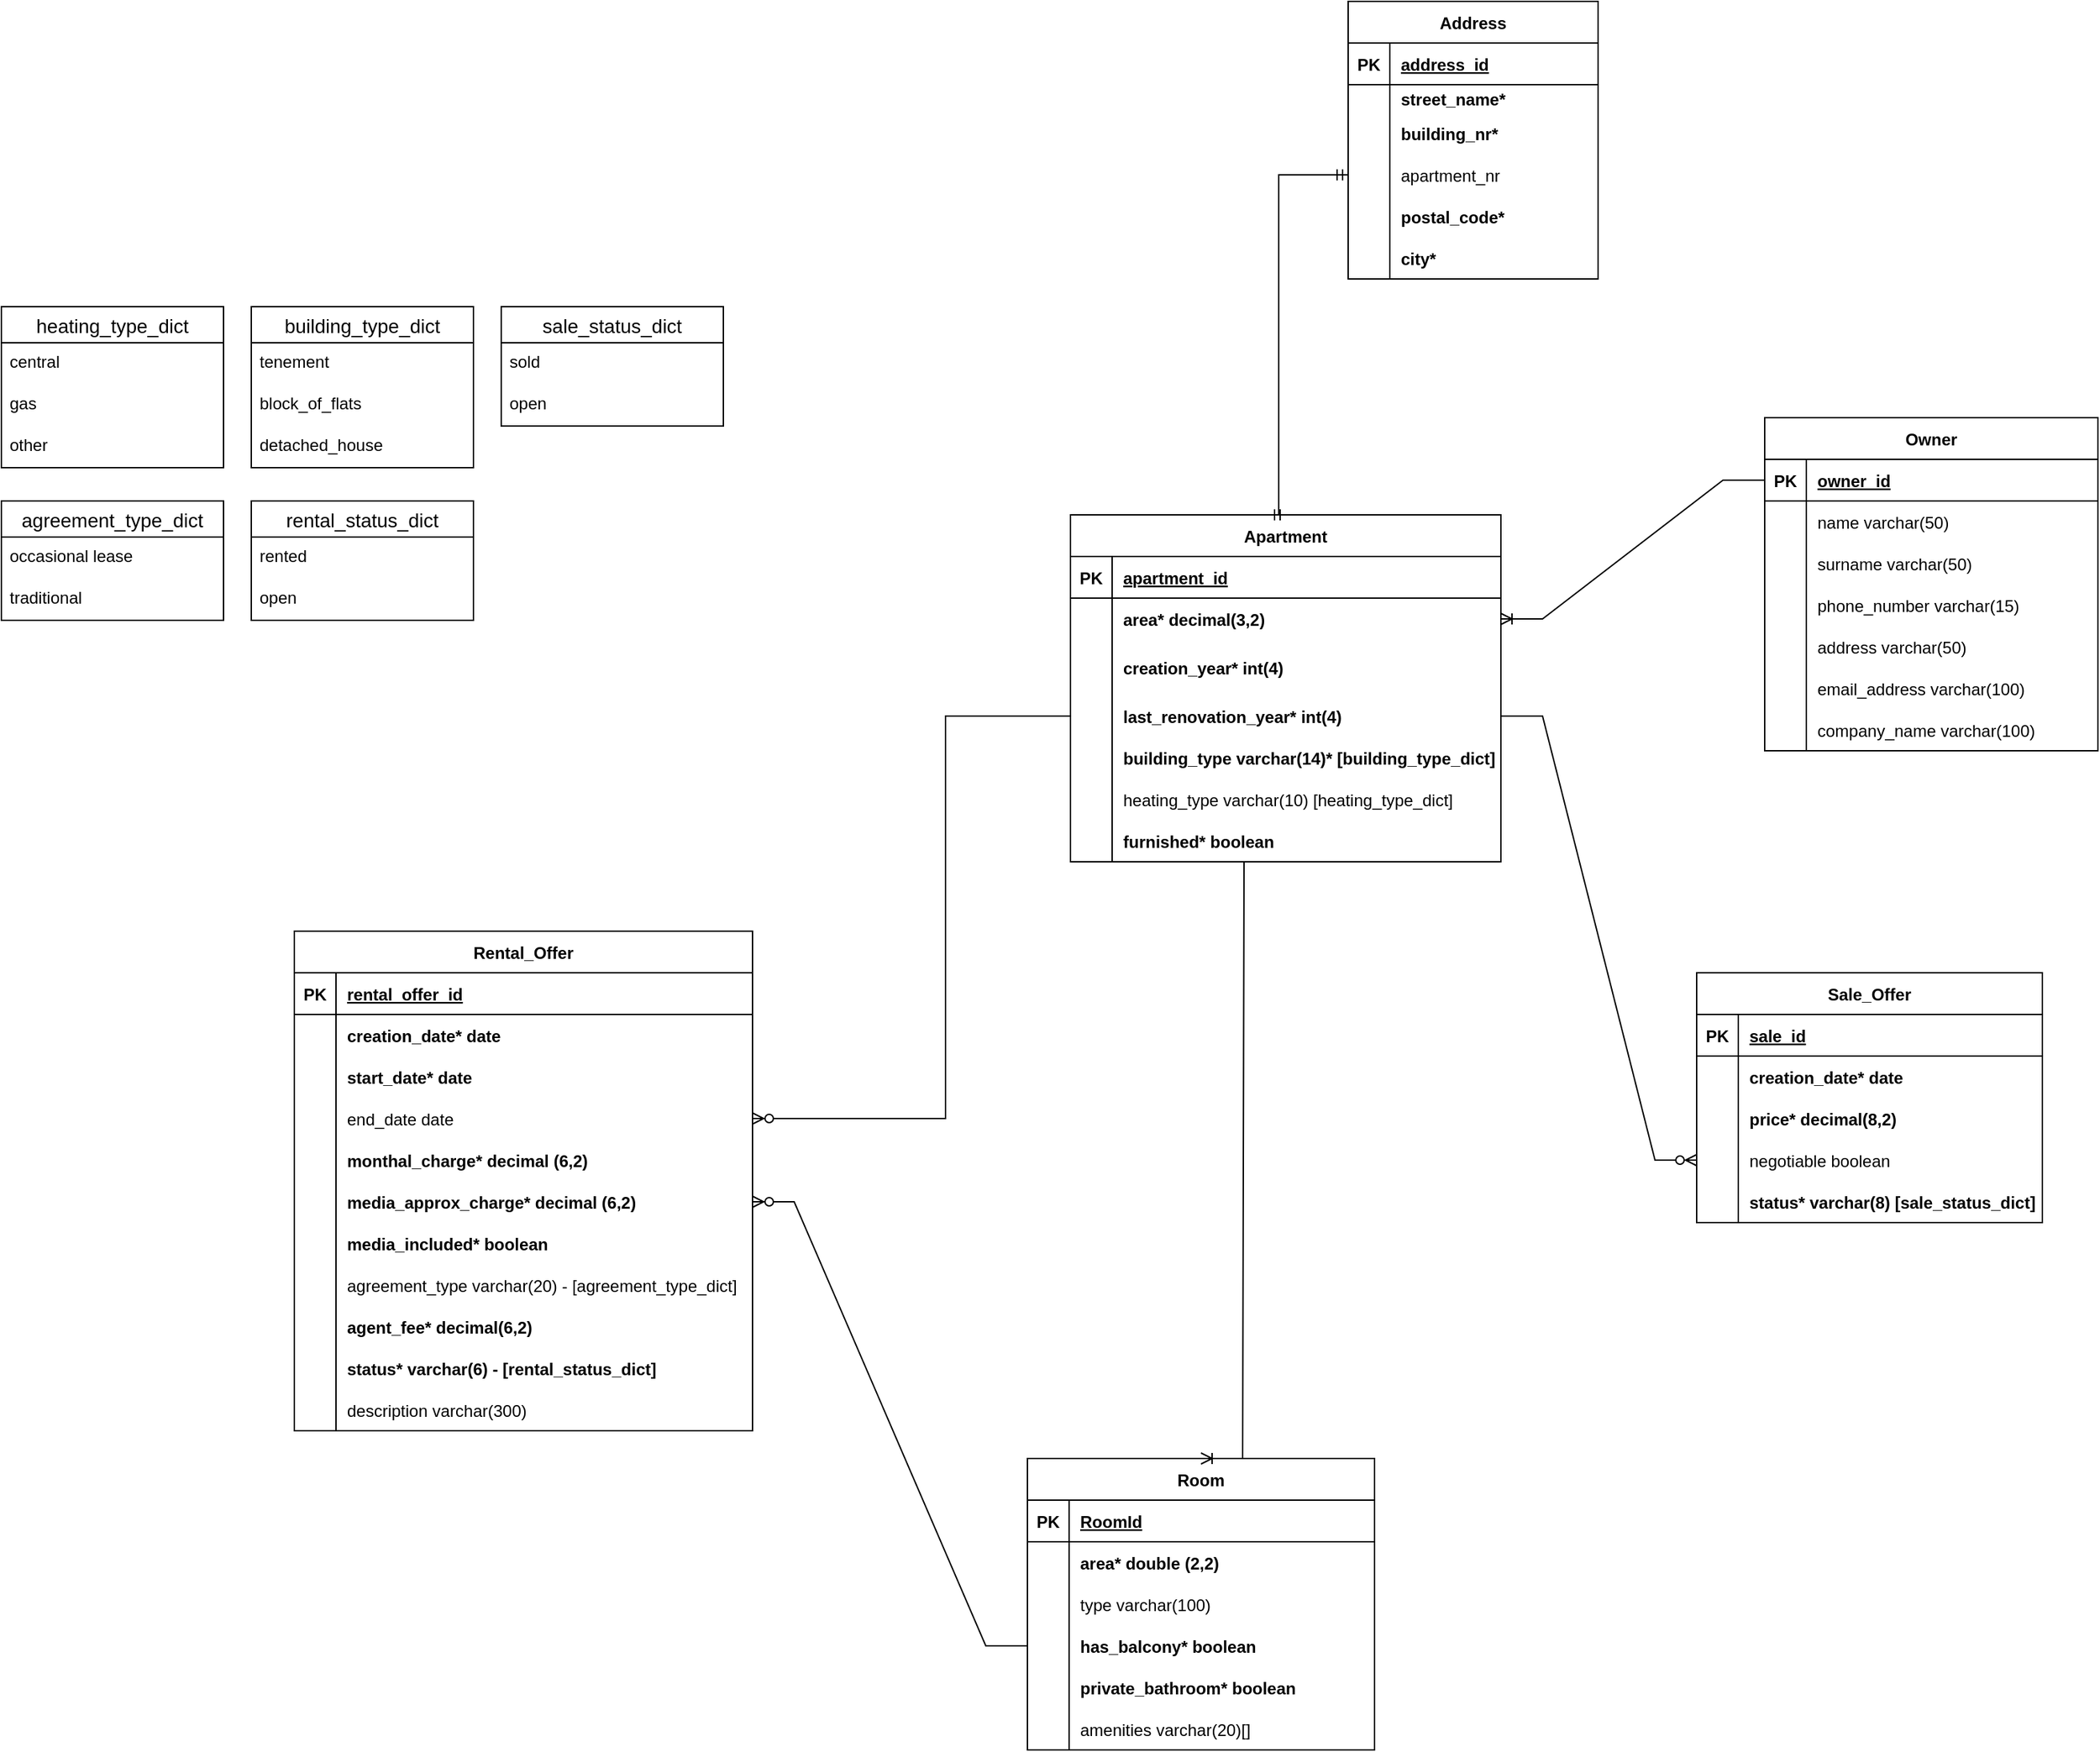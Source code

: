 <mxfile version="20.7.4" type="github">
  <diagram id="4XhJ7_oc-G2gW-B1SwyS" name="Strona-1">
    <mxGraphModel dx="2442" dy="1961" grid="1" gridSize="10" guides="1" tooltips="1" connect="1" arrows="1" fold="1" page="1" pageScale="1" pageWidth="827" pageHeight="1169" math="0" shadow="0">
      <root>
        <mxCell id="0" />
        <mxCell id="1" parent="0" />
        <mxCell id="syOkJ2HVIBVwhHrvZyRW-1" value="Apartment" style="shape=table;startSize=30;container=1;collapsible=1;childLayout=tableLayout;fixedRows=1;rowLines=0;fontStyle=1;align=center;resizeLast=1;" parent="1" vertex="1">
          <mxGeometry x="70" y="160" width="310" height="250" as="geometry" />
        </mxCell>
        <mxCell id="syOkJ2HVIBVwhHrvZyRW-2" value="" style="shape=tableRow;horizontal=0;startSize=0;swimlaneHead=0;swimlaneBody=0;fillColor=none;collapsible=0;dropTarget=0;points=[[0,0.5],[1,0.5]];portConstraint=eastwest;top=0;left=0;right=0;bottom=1;" parent="syOkJ2HVIBVwhHrvZyRW-1" vertex="1">
          <mxGeometry y="30" width="310" height="30" as="geometry" />
        </mxCell>
        <mxCell id="syOkJ2HVIBVwhHrvZyRW-3" value="PK" style="shape=partialRectangle;connectable=0;fillColor=none;top=0;left=0;bottom=0;right=0;fontStyle=1;overflow=hidden;" parent="syOkJ2HVIBVwhHrvZyRW-2" vertex="1">
          <mxGeometry width="30" height="30" as="geometry">
            <mxRectangle width="30" height="30" as="alternateBounds" />
          </mxGeometry>
        </mxCell>
        <mxCell id="syOkJ2HVIBVwhHrvZyRW-4" value="apartment_id" style="shape=partialRectangle;connectable=0;fillColor=none;top=0;left=0;bottom=0;right=0;align=left;spacingLeft=6;fontStyle=5;overflow=hidden;" parent="syOkJ2HVIBVwhHrvZyRW-2" vertex="1">
          <mxGeometry x="30" width="280" height="30" as="geometry">
            <mxRectangle width="280" height="30" as="alternateBounds" />
          </mxGeometry>
        </mxCell>
        <mxCell id="syOkJ2HVIBVwhHrvZyRW-8" value="" style="shape=tableRow;horizontal=0;startSize=0;swimlaneHead=0;swimlaneBody=0;fillColor=none;collapsible=0;dropTarget=0;points=[[0,0.5],[1,0.5]];portConstraint=eastwest;top=0;left=0;right=0;bottom=0;" parent="syOkJ2HVIBVwhHrvZyRW-1" vertex="1">
          <mxGeometry y="60" width="310" height="30" as="geometry" />
        </mxCell>
        <mxCell id="syOkJ2HVIBVwhHrvZyRW-9" value="" style="shape=partialRectangle;connectable=0;fillColor=none;top=0;left=0;bottom=0;right=0;editable=1;overflow=hidden;" parent="syOkJ2HVIBVwhHrvZyRW-8" vertex="1">
          <mxGeometry width="30" height="30" as="geometry">
            <mxRectangle width="30" height="30" as="alternateBounds" />
          </mxGeometry>
        </mxCell>
        <mxCell id="syOkJ2HVIBVwhHrvZyRW-10" value="area* decimal(3,2)" style="shape=partialRectangle;connectable=0;fillColor=none;top=0;left=0;bottom=0;right=0;align=left;spacingLeft=6;overflow=hidden;fontStyle=1" parent="syOkJ2HVIBVwhHrvZyRW-8" vertex="1">
          <mxGeometry x="30" width="280" height="30" as="geometry">
            <mxRectangle width="280" height="30" as="alternateBounds" />
          </mxGeometry>
        </mxCell>
        <mxCell id="syOkJ2HVIBVwhHrvZyRW-30" style="shape=tableRow;horizontal=0;startSize=0;swimlaneHead=0;swimlaneBody=0;fillColor=none;collapsible=0;dropTarget=0;points=[[0,0.5],[1,0.5]];portConstraint=eastwest;top=0;left=0;right=0;bottom=0;" parent="syOkJ2HVIBVwhHrvZyRW-1" vertex="1">
          <mxGeometry y="90" width="310" height="40" as="geometry" />
        </mxCell>
        <mxCell id="syOkJ2HVIBVwhHrvZyRW-31" style="shape=partialRectangle;connectable=0;fillColor=none;top=0;left=0;bottom=0;right=0;editable=1;overflow=hidden;" parent="syOkJ2HVIBVwhHrvZyRW-30" vertex="1">
          <mxGeometry width="30" height="40" as="geometry">
            <mxRectangle width="30" height="40" as="alternateBounds" />
          </mxGeometry>
        </mxCell>
        <mxCell id="syOkJ2HVIBVwhHrvZyRW-32" value="creation_year* int(4)" style="shape=partialRectangle;connectable=0;fillColor=none;top=0;left=0;bottom=0;right=0;align=left;spacingLeft=6;overflow=hidden;fontStyle=1" parent="syOkJ2HVIBVwhHrvZyRW-30" vertex="1">
          <mxGeometry x="30" width="280" height="40" as="geometry">
            <mxRectangle width="280" height="40" as="alternateBounds" />
          </mxGeometry>
        </mxCell>
        <mxCell id="syOkJ2HVIBVwhHrvZyRW-33" style="shape=tableRow;horizontal=0;startSize=0;swimlaneHead=0;swimlaneBody=0;fillColor=none;collapsible=0;dropTarget=0;points=[[0,0.5],[1,0.5]];portConstraint=eastwest;top=0;left=0;right=0;bottom=0;" parent="syOkJ2HVIBVwhHrvZyRW-1" vertex="1">
          <mxGeometry y="130" width="310" height="30" as="geometry" />
        </mxCell>
        <mxCell id="syOkJ2HVIBVwhHrvZyRW-34" style="shape=partialRectangle;connectable=0;fillColor=none;top=0;left=0;bottom=0;right=0;editable=1;overflow=hidden;" parent="syOkJ2HVIBVwhHrvZyRW-33" vertex="1">
          <mxGeometry width="30" height="30" as="geometry">
            <mxRectangle width="30" height="30" as="alternateBounds" />
          </mxGeometry>
        </mxCell>
        <mxCell id="syOkJ2HVIBVwhHrvZyRW-35" value="last_renovation_year* int(4)" style="shape=partialRectangle;connectable=0;fillColor=none;top=0;left=0;bottom=0;right=0;align=left;spacingLeft=6;overflow=hidden;fontStyle=1" parent="syOkJ2HVIBVwhHrvZyRW-33" vertex="1">
          <mxGeometry x="30" width="280" height="30" as="geometry">
            <mxRectangle width="280" height="30" as="alternateBounds" />
          </mxGeometry>
        </mxCell>
        <mxCell id="syOkJ2HVIBVwhHrvZyRW-36" style="shape=tableRow;horizontal=0;startSize=0;swimlaneHead=0;swimlaneBody=0;fillColor=none;collapsible=0;dropTarget=0;points=[[0,0.5],[1,0.5]];portConstraint=eastwest;top=0;left=0;right=0;bottom=0;" parent="syOkJ2HVIBVwhHrvZyRW-1" vertex="1">
          <mxGeometry y="160" width="310" height="30" as="geometry" />
        </mxCell>
        <mxCell id="syOkJ2HVIBVwhHrvZyRW-37" style="shape=partialRectangle;connectable=0;fillColor=none;top=0;left=0;bottom=0;right=0;editable=1;overflow=hidden;" parent="syOkJ2HVIBVwhHrvZyRW-36" vertex="1">
          <mxGeometry width="30" height="30" as="geometry">
            <mxRectangle width="30" height="30" as="alternateBounds" />
          </mxGeometry>
        </mxCell>
        <mxCell id="syOkJ2HVIBVwhHrvZyRW-38" value="building_type varchar(14)* [building_type_dict]" style="shape=partialRectangle;connectable=0;fillColor=none;top=0;left=0;bottom=0;right=0;align=left;spacingLeft=6;overflow=hidden;fontStyle=1" parent="syOkJ2HVIBVwhHrvZyRW-36" vertex="1">
          <mxGeometry x="30" width="280" height="30" as="geometry">
            <mxRectangle width="280" height="30" as="alternateBounds" />
          </mxGeometry>
        </mxCell>
        <mxCell id="syOkJ2HVIBVwhHrvZyRW-39" style="shape=tableRow;horizontal=0;startSize=0;swimlaneHead=0;swimlaneBody=0;fillColor=none;collapsible=0;dropTarget=0;points=[[0,0.5],[1,0.5]];portConstraint=eastwest;top=0;left=0;right=0;bottom=0;" parent="syOkJ2HVIBVwhHrvZyRW-1" vertex="1">
          <mxGeometry y="190" width="310" height="30" as="geometry" />
        </mxCell>
        <mxCell id="syOkJ2HVIBVwhHrvZyRW-40" style="shape=partialRectangle;connectable=0;fillColor=none;top=0;left=0;bottom=0;right=0;editable=1;overflow=hidden;" parent="syOkJ2HVIBVwhHrvZyRW-39" vertex="1">
          <mxGeometry width="30" height="30" as="geometry">
            <mxRectangle width="30" height="30" as="alternateBounds" />
          </mxGeometry>
        </mxCell>
        <mxCell id="syOkJ2HVIBVwhHrvZyRW-41" value="heating_type varchar(10) [heating_type_dict]" style="shape=partialRectangle;connectable=0;fillColor=none;top=0;left=0;bottom=0;right=0;align=left;spacingLeft=6;overflow=hidden;" parent="syOkJ2HVIBVwhHrvZyRW-39" vertex="1">
          <mxGeometry x="30" width="280" height="30" as="geometry">
            <mxRectangle width="280" height="30" as="alternateBounds" />
          </mxGeometry>
        </mxCell>
        <mxCell id="syOkJ2HVIBVwhHrvZyRW-42" style="shape=tableRow;horizontal=0;startSize=0;swimlaneHead=0;swimlaneBody=0;fillColor=none;collapsible=0;dropTarget=0;points=[[0,0.5],[1,0.5]];portConstraint=eastwest;top=0;left=0;right=0;bottom=0;fontStyle=1" parent="syOkJ2HVIBVwhHrvZyRW-1" vertex="1">
          <mxGeometry y="220" width="310" height="30" as="geometry" />
        </mxCell>
        <mxCell id="syOkJ2HVIBVwhHrvZyRW-43" style="shape=partialRectangle;connectable=0;fillColor=none;top=0;left=0;bottom=0;right=0;editable=1;overflow=hidden;" parent="syOkJ2HVIBVwhHrvZyRW-42" vertex="1">
          <mxGeometry width="30" height="30" as="geometry">
            <mxRectangle width="30" height="30" as="alternateBounds" />
          </mxGeometry>
        </mxCell>
        <mxCell id="syOkJ2HVIBVwhHrvZyRW-44" value="furnished* boolean" style="shape=partialRectangle;connectable=0;fillColor=none;top=0;left=0;bottom=0;right=0;align=left;spacingLeft=6;overflow=hidden;fontStyle=1" parent="syOkJ2HVIBVwhHrvZyRW-42" vertex="1">
          <mxGeometry x="30" width="280" height="30" as="geometry">
            <mxRectangle width="280" height="30" as="alternateBounds" />
          </mxGeometry>
        </mxCell>
        <mxCell id="syOkJ2HVIBVwhHrvZyRW-54" value="Owner" style="shape=table;startSize=30;container=1;collapsible=1;childLayout=tableLayout;fixedRows=1;rowLines=0;fontStyle=1;align=center;resizeLast=1;" parent="1" vertex="1">
          <mxGeometry x="570" y="90" width="240" height="240" as="geometry" />
        </mxCell>
        <mxCell id="syOkJ2HVIBVwhHrvZyRW-55" value="" style="shape=tableRow;horizontal=0;startSize=0;swimlaneHead=0;swimlaneBody=0;fillColor=none;collapsible=0;dropTarget=0;points=[[0,0.5],[1,0.5]];portConstraint=eastwest;top=0;left=0;right=0;bottom=1;" parent="syOkJ2HVIBVwhHrvZyRW-54" vertex="1">
          <mxGeometry y="30" width="240" height="30" as="geometry" />
        </mxCell>
        <mxCell id="syOkJ2HVIBVwhHrvZyRW-56" value="PK" style="shape=partialRectangle;connectable=0;fillColor=none;top=0;left=0;bottom=0;right=0;fontStyle=1;overflow=hidden;" parent="syOkJ2HVIBVwhHrvZyRW-55" vertex="1">
          <mxGeometry width="30" height="30" as="geometry">
            <mxRectangle width="30" height="30" as="alternateBounds" />
          </mxGeometry>
        </mxCell>
        <mxCell id="syOkJ2HVIBVwhHrvZyRW-57" value="owner_id" style="shape=partialRectangle;connectable=0;fillColor=none;top=0;left=0;bottom=0;right=0;align=left;spacingLeft=6;fontStyle=5;overflow=hidden;" parent="syOkJ2HVIBVwhHrvZyRW-55" vertex="1">
          <mxGeometry x="30" width="210" height="30" as="geometry">
            <mxRectangle width="210" height="30" as="alternateBounds" />
          </mxGeometry>
        </mxCell>
        <mxCell id="syOkJ2HVIBVwhHrvZyRW-58" value="" style="shape=tableRow;horizontal=0;startSize=0;swimlaneHead=0;swimlaneBody=0;fillColor=none;collapsible=0;dropTarget=0;points=[[0,0.5],[1,0.5]];portConstraint=eastwest;top=0;left=0;right=0;bottom=0;" parent="syOkJ2HVIBVwhHrvZyRW-54" vertex="1">
          <mxGeometry y="60" width="240" height="30" as="geometry" />
        </mxCell>
        <mxCell id="syOkJ2HVIBVwhHrvZyRW-59" value="" style="shape=partialRectangle;connectable=0;fillColor=none;top=0;left=0;bottom=0;right=0;editable=1;overflow=hidden;" parent="syOkJ2HVIBVwhHrvZyRW-58" vertex="1">
          <mxGeometry width="30" height="30" as="geometry">
            <mxRectangle width="30" height="30" as="alternateBounds" />
          </mxGeometry>
        </mxCell>
        <mxCell id="syOkJ2HVIBVwhHrvZyRW-60" value="name varchar(50)" style="shape=partialRectangle;connectable=0;fillColor=none;top=0;left=0;bottom=0;right=0;align=left;spacingLeft=6;overflow=hidden;" parent="syOkJ2HVIBVwhHrvZyRW-58" vertex="1">
          <mxGeometry x="30" width="210" height="30" as="geometry">
            <mxRectangle width="210" height="30" as="alternateBounds" />
          </mxGeometry>
        </mxCell>
        <mxCell id="syOkJ2HVIBVwhHrvZyRW-61" value="" style="shape=tableRow;horizontal=0;startSize=0;swimlaneHead=0;swimlaneBody=0;fillColor=none;collapsible=0;dropTarget=0;points=[[0,0.5],[1,0.5]];portConstraint=eastwest;top=0;left=0;right=0;bottom=0;" parent="syOkJ2HVIBVwhHrvZyRW-54" vertex="1">
          <mxGeometry y="90" width="240" height="30" as="geometry" />
        </mxCell>
        <mxCell id="syOkJ2HVIBVwhHrvZyRW-62" value="" style="shape=partialRectangle;connectable=0;fillColor=none;top=0;left=0;bottom=0;right=0;editable=1;overflow=hidden;" parent="syOkJ2HVIBVwhHrvZyRW-61" vertex="1">
          <mxGeometry width="30" height="30" as="geometry">
            <mxRectangle width="30" height="30" as="alternateBounds" />
          </mxGeometry>
        </mxCell>
        <mxCell id="syOkJ2HVIBVwhHrvZyRW-63" value="surname varchar(50)" style="shape=partialRectangle;connectable=0;fillColor=none;top=0;left=0;bottom=0;right=0;align=left;spacingLeft=6;overflow=hidden;" parent="syOkJ2HVIBVwhHrvZyRW-61" vertex="1">
          <mxGeometry x="30" width="210" height="30" as="geometry">
            <mxRectangle width="210" height="30" as="alternateBounds" />
          </mxGeometry>
        </mxCell>
        <mxCell id="syOkJ2HVIBVwhHrvZyRW-64" value="" style="shape=tableRow;horizontal=0;startSize=0;swimlaneHead=0;swimlaneBody=0;fillColor=none;collapsible=0;dropTarget=0;points=[[0,0.5],[1,0.5]];portConstraint=eastwest;top=0;left=0;right=0;bottom=0;" parent="syOkJ2HVIBVwhHrvZyRW-54" vertex="1">
          <mxGeometry y="120" width="240" height="30" as="geometry" />
        </mxCell>
        <mxCell id="syOkJ2HVIBVwhHrvZyRW-65" value="" style="shape=partialRectangle;connectable=0;fillColor=none;top=0;left=0;bottom=0;right=0;editable=1;overflow=hidden;" parent="syOkJ2HVIBVwhHrvZyRW-64" vertex="1">
          <mxGeometry width="30" height="30" as="geometry">
            <mxRectangle width="30" height="30" as="alternateBounds" />
          </mxGeometry>
        </mxCell>
        <mxCell id="syOkJ2HVIBVwhHrvZyRW-66" value="phone_number varchar(15)" style="shape=partialRectangle;connectable=0;fillColor=none;top=0;left=0;bottom=0;right=0;align=left;spacingLeft=6;overflow=hidden;" parent="syOkJ2HVIBVwhHrvZyRW-64" vertex="1">
          <mxGeometry x="30" width="210" height="30" as="geometry">
            <mxRectangle width="210" height="30" as="alternateBounds" />
          </mxGeometry>
        </mxCell>
        <mxCell id="syOkJ2HVIBVwhHrvZyRW-67" style="shape=tableRow;horizontal=0;startSize=0;swimlaneHead=0;swimlaneBody=0;fillColor=none;collapsible=0;dropTarget=0;points=[[0,0.5],[1,0.5]];portConstraint=eastwest;top=0;left=0;right=0;bottom=0;" parent="syOkJ2HVIBVwhHrvZyRW-54" vertex="1">
          <mxGeometry y="150" width="240" height="30" as="geometry" />
        </mxCell>
        <mxCell id="syOkJ2HVIBVwhHrvZyRW-68" style="shape=partialRectangle;connectable=0;fillColor=none;top=0;left=0;bottom=0;right=0;editable=1;overflow=hidden;" parent="syOkJ2HVIBVwhHrvZyRW-67" vertex="1">
          <mxGeometry width="30" height="30" as="geometry">
            <mxRectangle width="30" height="30" as="alternateBounds" />
          </mxGeometry>
        </mxCell>
        <mxCell id="syOkJ2HVIBVwhHrvZyRW-69" value="address varchar(50)" style="shape=partialRectangle;connectable=0;fillColor=none;top=0;left=0;bottom=0;right=0;align=left;spacingLeft=6;overflow=hidden;" parent="syOkJ2HVIBVwhHrvZyRW-67" vertex="1">
          <mxGeometry x="30" width="210" height="30" as="geometry">
            <mxRectangle width="210" height="30" as="alternateBounds" />
          </mxGeometry>
        </mxCell>
        <mxCell id="syOkJ2HVIBVwhHrvZyRW-70" style="shape=tableRow;horizontal=0;startSize=0;swimlaneHead=0;swimlaneBody=0;fillColor=none;collapsible=0;dropTarget=0;points=[[0,0.5],[1,0.5]];portConstraint=eastwest;top=0;left=0;right=0;bottom=0;" parent="syOkJ2HVIBVwhHrvZyRW-54" vertex="1">
          <mxGeometry y="180" width="240" height="30" as="geometry" />
        </mxCell>
        <mxCell id="syOkJ2HVIBVwhHrvZyRW-71" style="shape=partialRectangle;connectable=0;fillColor=none;top=0;left=0;bottom=0;right=0;editable=1;overflow=hidden;" parent="syOkJ2HVIBVwhHrvZyRW-70" vertex="1">
          <mxGeometry width="30" height="30" as="geometry">
            <mxRectangle width="30" height="30" as="alternateBounds" />
          </mxGeometry>
        </mxCell>
        <mxCell id="syOkJ2HVIBVwhHrvZyRW-72" value="email_address varchar(100)" style="shape=partialRectangle;connectable=0;fillColor=none;top=0;left=0;bottom=0;right=0;align=left;spacingLeft=6;overflow=hidden;" parent="syOkJ2HVIBVwhHrvZyRW-70" vertex="1">
          <mxGeometry x="30" width="210" height="30" as="geometry">
            <mxRectangle width="210" height="30" as="alternateBounds" />
          </mxGeometry>
        </mxCell>
        <mxCell id="syOkJ2HVIBVwhHrvZyRW-76" style="shape=tableRow;horizontal=0;startSize=0;swimlaneHead=0;swimlaneBody=0;fillColor=none;collapsible=0;dropTarget=0;points=[[0,0.5],[1,0.5]];portConstraint=eastwest;top=0;left=0;right=0;bottom=0;" parent="syOkJ2HVIBVwhHrvZyRW-54" vertex="1">
          <mxGeometry y="210" width="240" height="30" as="geometry" />
        </mxCell>
        <mxCell id="syOkJ2HVIBVwhHrvZyRW-77" style="shape=partialRectangle;connectable=0;fillColor=none;top=0;left=0;bottom=0;right=0;editable=1;overflow=hidden;" parent="syOkJ2HVIBVwhHrvZyRW-76" vertex="1">
          <mxGeometry width="30" height="30" as="geometry">
            <mxRectangle width="30" height="30" as="alternateBounds" />
          </mxGeometry>
        </mxCell>
        <mxCell id="syOkJ2HVIBVwhHrvZyRW-78" value="company_name varchar(100)" style="shape=partialRectangle;connectable=0;fillColor=none;top=0;left=0;bottom=0;right=0;align=left;spacingLeft=6;overflow=hidden;" parent="syOkJ2HVIBVwhHrvZyRW-76" vertex="1">
          <mxGeometry x="30" width="210" height="30" as="geometry">
            <mxRectangle width="210" height="30" as="alternateBounds" />
          </mxGeometry>
        </mxCell>
        <mxCell id="syOkJ2HVIBVwhHrvZyRW-79" value="Rental_Offer" style="shape=table;startSize=30;container=1;collapsible=1;childLayout=tableLayout;fixedRows=1;rowLines=0;fontStyle=1;align=center;resizeLast=1;" parent="1" vertex="1">
          <mxGeometry x="-489" y="460" width="330" height="360" as="geometry" />
        </mxCell>
        <mxCell id="syOkJ2HVIBVwhHrvZyRW-80" value="" style="shape=tableRow;horizontal=0;startSize=0;swimlaneHead=0;swimlaneBody=0;fillColor=none;collapsible=0;dropTarget=0;points=[[0,0.5],[1,0.5]];portConstraint=eastwest;top=0;left=0;right=0;bottom=1;" parent="syOkJ2HVIBVwhHrvZyRW-79" vertex="1">
          <mxGeometry y="30" width="330" height="30" as="geometry" />
        </mxCell>
        <mxCell id="syOkJ2HVIBVwhHrvZyRW-81" value="PK" style="shape=partialRectangle;connectable=0;fillColor=none;top=0;left=0;bottom=0;right=0;fontStyle=1;overflow=hidden;" parent="syOkJ2HVIBVwhHrvZyRW-80" vertex="1">
          <mxGeometry width="30" height="30" as="geometry">
            <mxRectangle width="30" height="30" as="alternateBounds" />
          </mxGeometry>
        </mxCell>
        <mxCell id="syOkJ2HVIBVwhHrvZyRW-82" value="rental_offer_id" style="shape=partialRectangle;connectable=0;fillColor=none;top=0;left=0;bottom=0;right=0;align=left;spacingLeft=6;fontStyle=5;overflow=hidden;" parent="syOkJ2HVIBVwhHrvZyRW-80" vertex="1">
          <mxGeometry x="30" width="300" height="30" as="geometry">
            <mxRectangle width="300" height="30" as="alternateBounds" />
          </mxGeometry>
        </mxCell>
        <mxCell id="k1Qf2seWlhGEAEGf0e_A-44" value="" style="shape=tableRow;horizontal=0;startSize=0;swimlaneHead=0;swimlaneBody=0;fillColor=none;collapsible=0;dropTarget=0;points=[[0,0.5],[1,0.5]];portConstraint=eastwest;top=0;left=0;right=0;bottom=0;" vertex="1" parent="syOkJ2HVIBVwhHrvZyRW-79">
          <mxGeometry y="60" width="330" height="30" as="geometry" />
        </mxCell>
        <mxCell id="k1Qf2seWlhGEAEGf0e_A-45" value="" style="shape=partialRectangle;connectable=0;fillColor=none;top=0;left=0;bottom=0;right=0;editable=1;overflow=hidden;" vertex="1" parent="k1Qf2seWlhGEAEGf0e_A-44">
          <mxGeometry width="30" height="30" as="geometry">
            <mxRectangle width="30" height="30" as="alternateBounds" />
          </mxGeometry>
        </mxCell>
        <mxCell id="k1Qf2seWlhGEAEGf0e_A-46" value="creation_date* date" style="shape=partialRectangle;connectable=0;fillColor=none;top=0;left=0;bottom=0;right=0;align=left;spacingLeft=6;overflow=hidden;fontStyle=1" vertex="1" parent="k1Qf2seWlhGEAEGf0e_A-44">
          <mxGeometry x="30" width="300" height="30" as="geometry">
            <mxRectangle width="300" height="30" as="alternateBounds" />
          </mxGeometry>
        </mxCell>
        <mxCell id="syOkJ2HVIBVwhHrvZyRW-83" value="" style="shape=tableRow;horizontal=0;startSize=0;swimlaneHead=0;swimlaneBody=0;fillColor=none;collapsible=0;dropTarget=0;points=[[0,0.5],[1,0.5]];portConstraint=eastwest;top=0;left=0;right=0;bottom=0;" parent="syOkJ2HVIBVwhHrvZyRW-79" vertex="1">
          <mxGeometry y="90" width="330" height="30" as="geometry" />
        </mxCell>
        <mxCell id="syOkJ2HVIBVwhHrvZyRW-84" value="" style="shape=partialRectangle;connectable=0;fillColor=none;top=0;left=0;bottom=0;right=0;editable=1;overflow=hidden;" parent="syOkJ2HVIBVwhHrvZyRW-83" vertex="1">
          <mxGeometry width="30" height="30" as="geometry">
            <mxRectangle width="30" height="30" as="alternateBounds" />
          </mxGeometry>
        </mxCell>
        <mxCell id="syOkJ2HVIBVwhHrvZyRW-85" value="start_date* date" style="shape=partialRectangle;connectable=0;fillColor=none;top=0;left=0;bottom=0;right=0;align=left;spacingLeft=6;overflow=hidden;fontStyle=1" parent="syOkJ2HVIBVwhHrvZyRW-83" vertex="1">
          <mxGeometry x="30" width="300" height="30" as="geometry">
            <mxRectangle width="300" height="30" as="alternateBounds" />
          </mxGeometry>
        </mxCell>
        <mxCell id="syOkJ2HVIBVwhHrvZyRW-86" value="" style="shape=tableRow;horizontal=0;startSize=0;swimlaneHead=0;swimlaneBody=0;fillColor=none;collapsible=0;dropTarget=0;points=[[0,0.5],[1,0.5]];portConstraint=eastwest;top=0;left=0;right=0;bottom=0;" parent="syOkJ2HVIBVwhHrvZyRW-79" vertex="1">
          <mxGeometry y="120" width="330" height="30" as="geometry" />
        </mxCell>
        <mxCell id="syOkJ2HVIBVwhHrvZyRW-87" value="" style="shape=partialRectangle;connectable=0;fillColor=none;top=0;left=0;bottom=0;right=0;editable=1;overflow=hidden;" parent="syOkJ2HVIBVwhHrvZyRW-86" vertex="1">
          <mxGeometry width="30" height="30" as="geometry">
            <mxRectangle width="30" height="30" as="alternateBounds" />
          </mxGeometry>
        </mxCell>
        <mxCell id="syOkJ2HVIBVwhHrvZyRW-88" value="end_date date" style="shape=partialRectangle;connectable=0;fillColor=none;top=0;left=0;bottom=0;right=0;align=left;spacingLeft=6;overflow=hidden;" parent="syOkJ2HVIBVwhHrvZyRW-86" vertex="1">
          <mxGeometry x="30" width="300" height="30" as="geometry">
            <mxRectangle width="300" height="30" as="alternateBounds" />
          </mxGeometry>
        </mxCell>
        <mxCell id="syOkJ2HVIBVwhHrvZyRW-89" value="" style="shape=tableRow;horizontal=0;startSize=0;swimlaneHead=0;swimlaneBody=0;fillColor=none;collapsible=0;dropTarget=0;points=[[0,0.5],[1,0.5]];portConstraint=eastwest;top=0;left=0;right=0;bottom=0;" parent="syOkJ2HVIBVwhHrvZyRW-79" vertex="1">
          <mxGeometry y="150" width="330" height="30" as="geometry" />
        </mxCell>
        <mxCell id="syOkJ2HVIBVwhHrvZyRW-90" value="" style="shape=partialRectangle;connectable=0;fillColor=none;top=0;left=0;bottom=0;right=0;editable=1;overflow=hidden;" parent="syOkJ2HVIBVwhHrvZyRW-89" vertex="1">
          <mxGeometry width="30" height="30" as="geometry">
            <mxRectangle width="30" height="30" as="alternateBounds" />
          </mxGeometry>
        </mxCell>
        <mxCell id="syOkJ2HVIBVwhHrvZyRW-91" value="monthal_charge* decimal (6,2)" style="shape=partialRectangle;connectable=0;fillColor=none;top=0;left=0;bottom=0;right=0;align=left;spacingLeft=6;overflow=hidden;fontStyle=1" parent="syOkJ2HVIBVwhHrvZyRW-89" vertex="1">
          <mxGeometry x="30" width="300" height="30" as="geometry">
            <mxRectangle width="300" height="30" as="alternateBounds" />
          </mxGeometry>
        </mxCell>
        <mxCell id="syOkJ2HVIBVwhHrvZyRW-92" style="shape=tableRow;horizontal=0;startSize=0;swimlaneHead=0;swimlaneBody=0;fillColor=none;collapsible=0;dropTarget=0;points=[[0,0.5],[1,0.5]];portConstraint=eastwest;top=0;left=0;right=0;bottom=0;" parent="syOkJ2HVIBVwhHrvZyRW-79" vertex="1">
          <mxGeometry y="180" width="330" height="30" as="geometry" />
        </mxCell>
        <mxCell id="syOkJ2HVIBVwhHrvZyRW-93" style="shape=partialRectangle;connectable=0;fillColor=none;top=0;left=0;bottom=0;right=0;editable=1;overflow=hidden;" parent="syOkJ2HVIBVwhHrvZyRW-92" vertex="1">
          <mxGeometry width="30" height="30" as="geometry">
            <mxRectangle width="30" height="30" as="alternateBounds" />
          </mxGeometry>
        </mxCell>
        <mxCell id="syOkJ2HVIBVwhHrvZyRW-94" value="media_approx_charge* decimal (6,2)" style="shape=partialRectangle;connectable=0;fillColor=none;top=0;left=0;bottom=0;right=0;align=left;spacingLeft=6;overflow=hidden;fontStyle=1" parent="syOkJ2HVIBVwhHrvZyRW-92" vertex="1">
          <mxGeometry x="30" width="300" height="30" as="geometry">
            <mxRectangle width="300" height="30" as="alternateBounds" />
          </mxGeometry>
        </mxCell>
        <mxCell id="syOkJ2HVIBVwhHrvZyRW-95" style="shape=tableRow;horizontal=0;startSize=0;swimlaneHead=0;swimlaneBody=0;fillColor=none;collapsible=0;dropTarget=0;points=[[0,0.5],[1,0.5]];portConstraint=eastwest;top=0;left=0;right=0;bottom=0;" parent="syOkJ2HVIBVwhHrvZyRW-79" vertex="1">
          <mxGeometry y="210" width="330" height="30" as="geometry" />
        </mxCell>
        <mxCell id="syOkJ2HVIBVwhHrvZyRW-96" style="shape=partialRectangle;connectable=0;fillColor=none;top=0;left=0;bottom=0;right=0;editable=1;overflow=hidden;" parent="syOkJ2HVIBVwhHrvZyRW-95" vertex="1">
          <mxGeometry width="30" height="30" as="geometry">
            <mxRectangle width="30" height="30" as="alternateBounds" />
          </mxGeometry>
        </mxCell>
        <mxCell id="syOkJ2HVIBVwhHrvZyRW-97" value="media_included* boolean" style="shape=partialRectangle;connectable=0;fillColor=none;top=0;left=0;bottom=0;right=0;align=left;spacingLeft=6;overflow=hidden;fontStyle=1" parent="syOkJ2HVIBVwhHrvZyRW-95" vertex="1">
          <mxGeometry x="30" width="300" height="30" as="geometry">
            <mxRectangle width="300" height="30" as="alternateBounds" />
          </mxGeometry>
        </mxCell>
        <mxCell id="k1Qf2seWlhGEAEGf0e_A-19" value="" style="shape=tableRow;horizontal=0;startSize=0;swimlaneHead=0;swimlaneBody=0;fillColor=none;collapsible=0;dropTarget=0;points=[[0,0.5],[1,0.5]];portConstraint=eastwest;top=0;left=0;right=0;bottom=0;" vertex="1" parent="syOkJ2HVIBVwhHrvZyRW-79">
          <mxGeometry y="240" width="330" height="30" as="geometry" />
        </mxCell>
        <mxCell id="k1Qf2seWlhGEAEGf0e_A-20" value="" style="shape=partialRectangle;connectable=0;fillColor=none;top=0;left=0;bottom=0;right=0;editable=1;overflow=hidden;" vertex="1" parent="k1Qf2seWlhGEAEGf0e_A-19">
          <mxGeometry width="30" height="30" as="geometry">
            <mxRectangle width="30" height="30" as="alternateBounds" />
          </mxGeometry>
        </mxCell>
        <mxCell id="k1Qf2seWlhGEAEGf0e_A-21" value="agreement_type varchar(20) - [agreement_type_dict]" style="shape=partialRectangle;connectable=0;fillColor=none;top=0;left=0;bottom=0;right=0;align=left;spacingLeft=6;overflow=hidden;" vertex="1" parent="k1Qf2seWlhGEAEGf0e_A-19">
          <mxGeometry x="30" width="300" height="30" as="geometry">
            <mxRectangle width="300" height="30" as="alternateBounds" />
          </mxGeometry>
        </mxCell>
        <mxCell id="k1Qf2seWlhGEAEGf0e_A-22" style="shape=tableRow;horizontal=0;startSize=0;swimlaneHead=0;swimlaneBody=0;fillColor=none;collapsible=0;dropTarget=0;points=[[0,0.5],[1,0.5]];portConstraint=eastwest;top=0;left=0;right=0;bottom=0;" vertex="1" parent="syOkJ2HVIBVwhHrvZyRW-79">
          <mxGeometry y="270" width="330" height="30" as="geometry" />
        </mxCell>
        <mxCell id="k1Qf2seWlhGEAEGf0e_A-23" style="shape=partialRectangle;connectable=0;fillColor=none;top=0;left=0;bottom=0;right=0;editable=1;overflow=hidden;" vertex="1" parent="k1Qf2seWlhGEAEGf0e_A-22">
          <mxGeometry width="30" height="30" as="geometry">
            <mxRectangle width="30" height="30" as="alternateBounds" />
          </mxGeometry>
        </mxCell>
        <mxCell id="k1Qf2seWlhGEAEGf0e_A-24" value="agent_fee* decimal(6,2) " style="shape=partialRectangle;connectable=0;fillColor=none;top=0;left=0;bottom=0;right=0;align=left;spacingLeft=6;overflow=hidden;fontStyle=1" vertex="1" parent="k1Qf2seWlhGEAEGf0e_A-22">
          <mxGeometry x="30" width="300" height="30" as="geometry">
            <mxRectangle width="300" height="30" as="alternateBounds" />
          </mxGeometry>
        </mxCell>
        <mxCell id="k1Qf2seWlhGEAEGf0e_A-38" style="shape=tableRow;horizontal=0;startSize=0;swimlaneHead=0;swimlaneBody=0;fillColor=none;collapsible=0;dropTarget=0;points=[[0,0.5],[1,0.5]];portConstraint=eastwest;top=0;left=0;right=0;bottom=0;" vertex="1" parent="syOkJ2HVIBVwhHrvZyRW-79">
          <mxGeometry y="300" width="330" height="30" as="geometry" />
        </mxCell>
        <mxCell id="k1Qf2seWlhGEAEGf0e_A-39" style="shape=partialRectangle;connectable=0;fillColor=none;top=0;left=0;bottom=0;right=0;editable=1;overflow=hidden;" vertex="1" parent="k1Qf2seWlhGEAEGf0e_A-38">
          <mxGeometry width="30" height="30" as="geometry">
            <mxRectangle width="30" height="30" as="alternateBounds" />
          </mxGeometry>
        </mxCell>
        <mxCell id="k1Qf2seWlhGEAEGf0e_A-40" value="status* varchar(6) - [rental_status_dict] " style="shape=partialRectangle;connectable=0;fillColor=none;top=0;left=0;bottom=0;right=0;align=left;spacingLeft=6;overflow=hidden;fontStyle=1" vertex="1" parent="k1Qf2seWlhGEAEGf0e_A-38">
          <mxGeometry x="30" width="300" height="30" as="geometry">
            <mxRectangle width="300" height="30" as="alternateBounds" />
          </mxGeometry>
        </mxCell>
        <mxCell id="k1Qf2seWlhGEAEGf0e_A-41" value="" style="shape=tableRow;horizontal=0;startSize=0;swimlaneHead=0;swimlaneBody=0;fillColor=none;collapsible=0;dropTarget=0;points=[[0,0.5],[1,0.5]];portConstraint=eastwest;top=0;left=0;right=0;bottom=0;" vertex="1" parent="syOkJ2HVIBVwhHrvZyRW-79">
          <mxGeometry y="330" width="330" height="30" as="geometry" />
        </mxCell>
        <mxCell id="k1Qf2seWlhGEAEGf0e_A-42" value="" style="shape=partialRectangle;connectable=0;fillColor=none;top=0;left=0;bottom=0;right=0;editable=1;overflow=hidden;" vertex="1" parent="k1Qf2seWlhGEAEGf0e_A-41">
          <mxGeometry width="30" height="30" as="geometry">
            <mxRectangle width="30" height="30" as="alternateBounds" />
          </mxGeometry>
        </mxCell>
        <mxCell id="k1Qf2seWlhGEAEGf0e_A-43" value="description varchar(300)" style="shape=partialRectangle;connectable=0;fillColor=none;top=0;left=0;bottom=0;right=0;align=left;spacingLeft=6;overflow=hidden;fontStyle=0" vertex="1" parent="k1Qf2seWlhGEAEGf0e_A-41">
          <mxGeometry x="30" width="300" height="30" as="geometry">
            <mxRectangle width="300" height="30" as="alternateBounds" />
          </mxGeometry>
        </mxCell>
        <mxCell id="syOkJ2HVIBVwhHrvZyRW-98" value="Sale_Offer" style="shape=table;startSize=30;container=1;collapsible=1;childLayout=tableLayout;fixedRows=1;rowLines=0;fontStyle=1;align=center;resizeLast=1;" parent="1" vertex="1">
          <mxGeometry x="521" y="490" width="249" height="180" as="geometry" />
        </mxCell>
        <mxCell id="syOkJ2HVIBVwhHrvZyRW-99" value="" style="shape=tableRow;horizontal=0;startSize=0;swimlaneHead=0;swimlaneBody=0;fillColor=none;collapsible=0;dropTarget=0;points=[[0,0.5],[1,0.5]];portConstraint=eastwest;top=0;left=0;right=0;bottom=1;" parent="syOkJ2HVIBVwhHrvZyRW-98" vertex="1">
          <mxGeometry y="30" width="249" height="30" as="geometry" />
        </mxCell>
        <mxCell id="syOkJ2HVIBVwhHrvZyRW-100" value="PK" style="shape=partialRectangle;connectable=0;fillColor=none;top=0;left=0;bottom=0;right=0;fontStyle=1;overflow=hidden;" parent="syOkJ2HVIBVwhHrvZyRW-99" vertex="1">
          <mxGeometry width="30" height="30" as="geometry">
            <mxRectangle width="30" height="30" as="alternateBounds" />
          </mxGeometry>
        </mxCell>
        <mxCell id="syOkJ2HVIBVwhHrvZyRW-101" value="sale_id" style="shape=partialRectangle;connectable=0;fillColor=none;top=0;left=0;bottom=0;right=0;align=left;spacingLeft=6;fontStyle=5;overflow=hidden;" parent="syOkJ2HVIBVwhHrvZyRW-99" vertex="1">
          <mxGeometry x="30" width="219" height="30" as="geometry">
            <mxRectangle width="219" height="30" as="alternateBounds" />
          </mxGeometry>
        </mxCell>
        <mxCell id="syOkJ2HVIBVwhHrvZyRW-102" value="" style="shape=tableRow;horizontal=0;startSize=0;swimlaneHead=0;swimlaneBody=0;fillColor=none;collapsible=0;dropTarget=0;points=[[0,0.5],[1,0.5]];portConstraint=eastwest;top=0;left=0;right=0;bottom=0;" parent="syOkJ2HVIBVwhHrvZyRW-98" vertex="1">
          <mxGeometry y="60" width="249" height="30" as="geometry" />
        </mxCell>
        <mxCell id="syOkJ2HVIBVwhHrvZyRW-103" value="" style="shape=partialRectangle;connectable=0;fillColor=none;top=0;left=0;bottom=0;right=0;editable=1;overflow=hidden;" parent="syOkJ2HVIBVwhHrvZyRW-102" vertex="1">
          <mxGeometry width="30" height="30" as="geometry">
            <mxRectangle width="30" height="30" as="alternateBounds" />
          </mxGeometry>
        </mxCell>
        <mxCell id="syOkJ2HVIBVwhHrvZyRW-104" value="creation_date* date" style="shape=partialRectangle;connectable=0;fillColor=none;top=0;left=0;bottom=0;right=0;align=left;spacingLeft=6;overflow=hidden;fontStyle=1" parent="syOkJ2HVIBVwhHrvZyRW-102" vertex="1">
          <mxGeometry x="30" width="219" height="30" as="geometry">
            <mxRectangle width="219" height="30" as="alternateBounds" />
          </mxGeometry>
        </mxCell>
        <mxCell id="syOkJ2HVIBVwhHrvZyRW-105" value="" style="shape=tableRow;horizontal=0;startSize=0;swimlaneHead=0;swimlaneBody=0;fillColor=none;collapsible=0;dropTarget=0;points=[[0,0.5],[1,0.5]];portConstraint=eastwest;top=0;left=0;right=0;bottom=0;" parent="syOkJ2HVIBVwhHrvZyRW-98" vertex="1">
          <mxGeometry y="90" width="249" height="30" as="geometry" />
        </mxCell>
        <mxCell id="syOkJ2HVIBVwhHrvZyRW-106" value="" style="shape=partialRectangle;connectable=0;fillColor=none;top=0;left=0;bottom=0;right=0;editable=1;overflow=hidden;" parent="syOkJ2HVIBVwhHrvZyRW-105" vertex="1">
          <mxGeometry width="30" height="30" as="geometry">
            <mxRectangle width="30" height="30" as="alternateBounds" />
          </mxGeometry>
        </mxCell>
        <mxCell id="syOkJ2HVIBVwhHrvZyRW-107" value="price* decimal(8,2)" style="shape=partialRectangle;connectable=0;fillColor=none;top=0;left=0;bottom=0;right=0;align=left;spacingLeft=6;overflow=hidden;fontStyle=1" parent="syOkJ2HVIBVwhHrvZyRW-105" vertex="1">
          <mxGeometry x="30" width="219" height="30" as="geometry">
            <mxRectangle width="219" height="30" as="alternateBounds" />
          </mxGeometry>
        </mxCell>
        <mxCell id="k1Qf2seWlhGEAEGf0e_A-47" value="" style="shape=tableRow;horizontal=0;startSize=0;swimlaneHead=0;swimlaneBody=0;fillColor=none;collapsible=0;dropTarget=0;points=[[0,0.5],[1,0.5]];portConstraint=eastwest;top=0;left=0;right=0;bottom=0;" vertex="1" parent="syOkJ2HVIBVwhHrvZyRW-98">
          <mxGeometry y="120" width="249" height="30" as="geometry" />
        </mxCell>
        <mxCell id="k1Qf2seWlhGEAEGf0e_A-48" value="" style="shape=partialRectangle;connectable=0;fillColor=none;top=0;left=0;bottom=0;right=0;editable=1;overflow=hidden;" vertex="1" parent="k1Qf2seWlhGEAEGf0e_A-47">
          <mxGeometry width="30" height="30" as="geometry">
            <mxRectangle width="30" height="30" as="alternateBounds" />
          </mxGeometry>
        </mxCell>
        <mxCell id="k1Qf2seWlhGEAEGf0e_A-49" value="negotiable boolean" style="shape=partialRectangle;connectable=0;fillColor=none;top=0;left=0;bottom=0;right=0;align=left;spacingLeft=6;overflow=hidden;" vertex="1" parent="k1Qf2seWlhGEAEGf0e_A-47">
          <mxGeometry x="30" width="219" height="30" as="geometry">
            <mxRectangle width="219" height="30" as="alternateBounds" />
          </mxGeometry>
        </mxCell>
        <mxCell id="k1Qf2seWlhGEAEGf0e_A-53" value="" style="shape=tableRow;horizontal=0;startSize=0;swimlaneHead=0;swimlaneBody=0;fillColor=none;collapsible=0;dropTarget=0;points=[[0,0.5],[1,0.5]];portConstraint=eastwest;top=0;left=0;right=0;bottom=0;" vertex="1" parent="syOkJ2HVIBVwhHrvZyRW-98">
          <mxGeometry y="150" width="249" height="30" as="geometry" />
        </mxCell>
        <mxCell id="k1Qf2seWlhGEAEGf0e_A-54" value="" style="shape=partialRectangle;connectable=0;fillColor=none;top=0;left=0;bottom=0;right=0;editable=1;overflow=hidden;" vertex="1" parent="k1Qf2seWlhGEAEGf0e_A-53">
          <mxGeometry width="30" height="30" as="geometry">
            <mxRectangle width="30" height="30" as="alternateBounds" />
          </mxGeometry>
        </mxCell>
        <mxCell id="k1Qf2seWlhGEAEGf0e_A-55" value="status* varchar(8) [sale_status_dict]" style="shape=partialRectangle;connectable=0;fillColor=none;top=0;left=0;bottom=0;right=0;align=left;spacingLeft=6;overflow=hidden;fontStyle=1" vertex="1" parent="k1Qf2seWlhGEAEGf0e_A-53">
          <mxGeometry x="30" width="219" height="30" as="geometry">
            <mxRectangle width="219" height="30" as="alternateBounds" />
          </mxGeometry>
        </mxCell>
        <mxCell id="syOkJ2HVIBVwhHrvZyRW-117" value="Room" style="shape=table;startSize=30;container=1;collapsible=1;childLayout=tableLayout;fixedRows=1;rowLines=0;fontStyle=1;align=center;resizeLast=1;" parent="1" vertex="1">
          <mxGeometry x="39" y="840" width="250" height="210" as="geometry" />
        </mxCell>
        <mxCell id="syOkJ2HVIBVwhHrvZyRW-118" value="" style="shape=tableRow;horizontal=0;startSize=0;swimlaneHead=0;swimlaneBody=0;fillColor=none;collapsible=0;dropTarget=0;points=[[0,0.5],[1,0.5]];portConstraint=eastwest;top=0;left=0;right=0;bottom=1;" parent="syOkJ2HVIBVwhHrvZyRW-117" vertex="1">
          <mxGeometry y="30" width="250" height="30" as="geometry" />
        </mxCell>
        <mxCell id="syOkJ2HVIBVwhHrvZyRW-119" value="PK" style="shape=partialRectangle;connectable=0;fillColor=none;top=0;left=0;bottom=0;right=0;fontStyle=1;overflow=hidden;" parent="syOkJ2HVIBVwhHrvZyRW-118" vertex="1">
          <mxGeometry width="30" height="30" as="geometry">
            <mxRectangle width="30" height="30" as="alternateBounds" />
          </mxGeometry>
        </mxCell>
        <mxCell id="syOkJ2HVIBVwhHrvZyRW-120" value="RoomId" style="shape=partialRectangle;connectable=0;fillColor=none;top=0;left=0;bottom=0;right=0;align=left;spacingLeft=6;fontStyle=5;overflow=hidden;" parent="syOkJ2HVIBVwhHrvZyRW-118" vertex="1">
          <mxGeometry x="30" width="220" height="30" as="geometry">
            <mxRectangle width="220" height="30" as="alternateBounds" />
          </mxGeometry>
        </mxCell>
        <mxCell id="syOkJ2HVIBVwhHrvZyRW-121" value="" style="shape=tableRow;horizontal=0;startSize=0;swimlaneHead=0;swimlaneBody=0;fillColor=none;collapsible=0;dropTarget=0;points=[[0,0.5],[1,0.5]];portConstraint=eastwest;top=0;left=0;right=0;bottom=0;" parent="syOkJ2HVIBVwhHrvZyRW-117" vertex="1">
          <mxGeometry y="60" width="250" height="30" as="geometry" />
        </mxCell>
        <mxCell id="syOkJ2HVIBVwhHrvZyRW-122" value="" style="shape=partialRectangle;connectable=0;fillColor=none;top=0;left=0;bottom=0;right=0;editable=1;overflow=hidden;" parent="syOkJ2HVIBVwhHrvZyRW-121" vertex="1">
          <mxGeometry width="30" height="30" as="geometry">
            <mxRectangle width="30" height="30" as="alternateBounds" />
          </mxGeometry>
        </mxCell>
        <mxCell id="syOkJ2HVIBVwhHrvZyRW-123" value="area* double (2,2)" style="shape=partialRectangle;connectable=0;fillColor=none;top=0;left=0;bottom=0;right=0;align=left;spacingLeft=6;overflow=hidden;fontStyle=1" parent="syOkJ2HVIBVwhHrvZyRW-121" vertex="1">
          <mxGeometry x="30" width="220" height="30" as="geometry">
            <mxRectangle width="220" height="30" as="alternateBounds" />
          </mxGeometry>
        </mxCell>
        <mxCell id="syOkJ2HVIBVwhHrvZyRW-124" value="" style="shape=tableRow;horizontal=0;startSize=0;swimlaneHead=0;swimlaneBody=0;fillColor=none;collapsible=0;dropTarget=0;points=[[0,0.5],[1,0.5]];portConstraint=eastwest;top=0;left=0;right=0;bottom=0;" parent="syOkJ2HVIBVwhHrvZyRW-117" vertex="1">
          <mxGeometry y="90" width="250" height="30" as="geometry" />
        </mxCell>
        <mxCell id="syOkJ2HVIBVwhHrvZyRW-125" value="" style="shape=partialRectangle;connectable=0;fillColor=none;top=0;left=0;bottom=0;right=0;editable=1;overflow=hidden;" parent="syOkJ2HVIBVwhHrvZyRW-124" vertex="1">
          <mxGeometry width="30" height="30" as="geometry">
            <mxRectangle width="30" height="30" as="alternateBounds" />
          </mxGeometry>
        </mxCell>
        <mxCell id="syOkJ2HVIBVwhHrvZyRW-126" value="type varchar(100)" style="shape=partialRectangle;connectable=0;fillColor=none;top=0;left=0;bottom=0;right=0;align=left;spacingLeft=6;overflow=hidden;" parent="syOkJ2HVIBVwhHrvZyRW-124" vertex="1">
          <mxGeometry x="30" width="220" height="30" as="geometry">
            <mxRectangle width="220" height="30" as="alternateBounds" />
          </mxGeometry>
        </mxCell>
        <mxCell id="syOkJ2HVIBVwhHrvZyRW-130" style="shape=tableRow;horizontal=0;startSize=0;swimlaneHead=0;swimlaneBody=0;fillColor=none;collapsible=0;dropTarget=0;points=[[0,0.5],[1,0.5]];portConstraint=eastwest;top=0;left=0;right=0;bottom=0;" parent="syOkJ2HVIBVwhHrvZyRW-117" vertex="1">
          <mxGeometry y="120" width="250" height="30" as="geometry" />
        </mxCell>
        <mxCell id="syOkJ2HVIBVwhHrvZyRW-131" style="shape=partialRectangle;connectable=0;fillColor=none;top=0;left=0;bottom=0;right=0;editable=1;overflow=hidden;" parent="syOkJ2HVIBVwhHrvZyRW-130" vertex="1">
          <mxGeometry width="30" height="30" as="geometry">
            <mxRectangle width="30" height="30" as="alternateBounds" />
          </mxGeometry>
        </mxCell>
        <mxCell id="syOkJ2HVIBVwhHrvZyRW-132" value="has_balcony* boolean" style="shape=partialRectangle;connectable=0;fillColor=none;top=0;left=0;bottom=0;right=0;align=left;spacingLeft=6;overflow=hidden;fontStyle=1" parent="syOkJ2HVIBVwhHrvZyRW-130" vertex="1">
          <mxGeometry x="30" width="220" height="30" as="geometry">
            <mxRectangle width="220" height="30" as="alternateBounds" />
          </mxGeometry>
        </mxCell>
        <mxCell id="syOkJ2HVIBVwhHrvZyRW-133" style="shape=tableRow;horizontal=0;startSize=0;swimlaneHead=0;swimlaneBody=0;fillColor=none;collapsible=0;dropTarget=0;points=[[0,0.5],[1,0.5]];portConstraint=eastwest;top=0;left=0;right=0;bottom=0;" parent="syOkJ2HVIBVwhHrvZyRW-117" vertex="1">
          <mxGeometry y="150" width="250" height="30" as="geometry" />
        </mxCell>
        <mxCell id="syOkJ2HVIBVwhHrvZyRW-134" style="shape=partialRectangle;connectable=0;fillColor=none;top=0;left=0;bottom=0;right=0;editable=1;overflow=hidden;" parent="syOkJ2HVIBVwhHrvZyRW-133" vertex="1">
          <mxGeometry width="30" height="30" as="geometry">
            <mxRectangle width="30" height="30" as="alternateBounds" />
          </mxGeometry>
        </mxCell>
        <mxCell id="syOkJ2HVIBVwhHrvZyRW-135" value="private_bathroom* boolean" style="shape=partialRectangle;connectable=0;fillColor=none;top=0;left=0;bottom=0;right=0;align=left;spacingLeft=6;overflow=hidden;fontStyle=1" parent="syOkJ2HVIBVwhHrvZyRW-133" vertex="1">
          <mxGeometry x="30" width="220" height="30" as="geometry">
            <mxRectangle width="220" height="30" as="alternateBounds" />
          </mxGeometry>
        </mxCell>
        <mxCell id="syOkJ2HVIBVwhHrvZyRW-205" style="shape=tableRow;horizontal=0;startSize=0;swimlaneHead=0;swimlaneBody=0;fillColor=none;collapsible=0;dropTarget=0;points=[[0,0.5],[1,0.5]];portConstraint=eastwest;top=0;left=0;right=0;bottom=0;" parent="syOkJ2HVIBVwhHrvZyRW-117" vertex="1">
          <mxGeometry y="180" width="250" height="30" as="geometry" />
        </mxCell>
        <mxCell id="syOkJ2HVIBVwhHrvZyRW-206" style="shape=partialRectangle;connectable=0;fillColor=none;top=0;left=0;bottom=0;right=0;editable=1;overflow=hidden;" parent="syOkJ2HVIBVwhHrvZyRW-205" vertex="1">
          <mxGeometry width="30" height="30" as="geometry">
            <mxRectangle width="30" height="30" as="alternateBounds" />
          </mxGeometry>
        </mxCell>
        <mxCell id="syOkJ2HVIBVwhHrvZyRW-207" value="amenities varchar(20)[]" style="shape=partialRectangle;connectable=0;fillColor=none;top=0;left=0;bottom=0;right=0;align=left;spacingLeft=6;overflow=hidden;" parent="syOkJ2HVIBVwhHrvZyRW-205" vertex="1">
          <mxGeometry x="30" width="220" height="30" as="geometry">
            <mxRectangle width="220" height="30" as="alternateBounds" />
          </mxGeometry>
        </mxCell>
        <mxCell id="syOkJ2HVIBVwhHrvZyRW-155" value="" style="edgeStyle=entityRelationEdgeStyle;fontSize=12;html=1;endArrow=ERoneToMany;exitX=0.5;exitY=1;exitDx=0;exitDy=0;strokeColor=default;rounded=0;jumpStyle=sharp;entryX=0.5;entryY=0;entryDx=0;entryDy=0;" parent="1" source="syOkJ2HVIBVwhHrvZyRW-1" edge="1" target="syOkJ2HVIBVwhHrvZyRW-117">
          <mxGeometry width="100" height="100" relative="1" as="geometry">
            <mxPoint x="315" y="400" as="sourcePoint" />
            <mxPoint x="200" y="810" as="targetPoint" />
          </mxGeometry>
        </mxCell>
        <mxCell id="6GF2qeKEmW19OywM4Upv-5" value="Address" style="shape=table;startSize=30;container=1;collapsible=1;childLayout=tableLayout;fixedRows=1;rowLines=0;fontStyle=1;align=center;resizeLast=1;" parent="1" vertex="1">
          <mxGeometry x="270" y="-210" width="180" height="200" as="geometry" />
        </mxCell>
        <mxCell id="6GF2qeKEmW19OywM4Upv-6" value="" style="shape=tableRow;horizontal=0;startSize=0;swimlaneHead=0;swimlaneBody=0;fillColor=none;collapsible=0;dropTarget=0;points=[[0,0.5],[1,0.5]];portConstraint=eastwest;top=0;left=0;right=0;bottom=1;" parent="6GF2qeKEmW19OywM4Upv-5" vertex="1">
          <mxGeometry y="30" width="180" height="30" as="geometry" />
        </mxCell>
        <mxCell id="6GF2qeKEmW19OywM4Upv-7" value="PK" style="shape=partialRectangle;connectable=0;fillColor=none;top=0;left=0;bottom=0;right=0;fontStyle=1;overflow=hidden;" parent="6GF2qeKEmW19OywM4Upv-6" vertex="1">
          <mxGeometry width="30" height="30" as="geometry">
            <mxRectangle width="30" height="30" as="alternateBounds" />
          </mxGeometry>
        </mxCell>
        <mxCell id="6GF2qeKEmW19OywM4Upv-8" value="address_id" style="shape=partialRectangle;connectable=0;fillColor=none;top=0;left=0;bottom=0;right=0;align=left;spacingLeft=6;fontStyle=5;overflow=hidden;" parent="6GF2qeKEmW19OywM4Upv-6" vertex="1">
          <mxGeometry x="30" width="150" height="30" as="geometry">
            <mxRectangle width="150" height="30" as="alternateBounds" />
          </mxGeometry>
        </mxCell>
        <mxCell id="6GF2qeKEmW19OywM4Upv-9" value="" style="shape=tableRow;horizontal=0;startSize=0;swimlaneHead=0;swimlaneBody=0;fillColor=none;collapsible=0;dropTarget=0;points=[[0,0.5],[1,0.5]];portConstraint=eastwest;top=0;left=0;right=0;bottom=0;" parent="6GF2qeKEmW19OywM4Upv-5" vertex="1">
          <mxGeometry y="60" width="180" height="20" as="geometry" />
        </mxCell>
        <mxCell id="6GF2qeKEmW19OywM4Upv-10" value="" style="shape=partialRectangle;connectable=0;fillColor=none;top=0;left=0;bottom=0;right=0;editable=1;overflow=hidden;" parent="6GF2qeKEmW19OywM4Upv-9" vertex="1">
          <mxGeometry width="30" height="20" as="geometry">
            <mxRectangle width="30" height="20" as="alternateBounds" />
          </mxGeometry>
        </mxCell>
        <mxCell id="6GF2qeKEmW19OywM4Upv-11" value="street_name*" style="shape=partialRectangle;connectable=0;fillColor=none;top=0;left=0;bottom=0;right=0;align=left;spacingLeft=6;overflow=hidden;fontStyle=1" parent="6GF2qeKEmW19OywM4Upv-9" vertex="1">
          <mxGeometry x="30" width="150" height="20" as="geometry">
            <mxRectangle width="150" height="20" as="alternateBounds" />
          </mxGeometry>
        </mxCell>
        <mxCell id="6GF2qeKEmW19OywM4Upv-12" value="" style="shape=tableRow;horizontal=0;startSize=0;swimlaneHead=0;swimlaneBody=0;fillColor=none;collapsible=0;dropTarget=0;points=[[0,0.5],[1,0.5]];portConstraint=eastwest;top=0;left=0;right=0;bottom=0;" parent="6GF2qeKEmW19OywM4Upv-5" vertex="1">
          <mxGeometry y="80" width="180" height="30" as="geometry" />
        </mxCell>
        <mxCell id="6GF2qeKEmW19OywM4Upv-13" value="" style="shape=partialRectangle;connectable=0;fillColor=none;top=0;left=0;bottom=0;right=0;editable=1;overflow=hidden;" parent="6GF2qeKEmW19OywM4Upv-12" vertex="1">
          <mxGeometry width="30" height="30" as="geometry">
            <mxRectangle width="30" height="30" as="alternateBounds" />
          </mxGeometry>
        </mxCell>
        <mxCell id="6GF2qeKEmW19OywM4Upv-14" value="building_nr*" style="shape=partialRectangle;connectable=0;fillColor=none;top=0;left=0;bottom=0;right=0;align=left;spacingLeft=6;overflow=hidden;fontStyle=1" parent="6GF2qeKEmW19OywM4Upv-12" vertex="1">
          <mxGeometry x="30" width="150" height="30" as="geometry">
            <mxRectangle width="150" height="30" as="alternateBounds" />
          </mxGeometry>
        </mxCell>
        <mxCell id="6GF2qeKEmW19OywM4Upv-15" value="" style="shape=tableRow;horizontal=0;startSize=0;swimlaneHead=0;swimlaneBody=0;fillColor=none;collapsible=0;dropTarget=0;points=[[0,0.5],[1,0.5]];portConstraint=eastwest;top=0;left=0;right=0;bottom=0;" parent="6GF2qeKEmW19OywM4Upv-5" vertex="1">
          <mxGeometry y="110" width="180" height="30" as="geometry" />
        </mxCell>
        <mxCell id="6GF2qeKEmW19OywM4Upv-16" value="" style="shape=partialRectangle;connectable=0;fillColor=none;top=0;left=0;bottom=0;right=0;editable=1;overflow=hidden;" parent="6GF2qeKEmW19OywM4Upv-15" vertex="1">
          <mxGeometry width="30" height="30" as="geometry">
            <mxRectangle width="30" height="30" as="alternateBounds" />
          </mxGeometry>
        </mxCell>
        <mxCell id="6GF2qeKEmW19OywM4Upv-17" value="apartment_nr" style="shape=partialRectangle;connectable=0;fillColor=none;top=0;left=0;bottom=0;right=0;align=left;spacingLeft=6;overflow=hidden;" parent="6GF2qeKEmW19OywM4Upv-15" vertex="1">
          <mxGeometry x="30" width="150" height="30" as="geometry">
            <mxRectangle width="150" height="30" as="alternateBounds" />
          </mxGeometry>
        </mxCell>
        <mxCell id="k1Qf2seWlhGEAEGf0e_A-1" value="" style="shape=tableRow;horizontal=0;startSize=0;swimlaneHead=0;swimlaneBody=0;fillColor=none;collapsible=0;dropTarget=0;points=[[0,0.5],[1,0.5]];portConstraint=eastwest;top=0;left=0;right=0;bottom=0;" vertex="1" parent="6GF2qeKEmW19OywM4Upv-5">
          <mxGeometry y="140" width="180" height="30" as="geometry" />
        </mxCell>
        <mxCell id="k1Qf2seWlhGEAEGf0e_A-2" value="" style="shape=partialRectangle;connectable=0;fillColor=none;top=0;left=0;bottom=0;right=0;editable=1;overflow=hidden;" vertex="1" parent="k1Qf2seWlhGEAEGf0e_A-1">
          <mxGeometry width="30" height="30" as="geometry">
            <mxRectangle width="30" height="30" as="alternateBounds" />
          </mxGeometry>
        </mxCell>
        <mxCell id="k1Qf2seWlhGEAEGf0e_A-3" value="postal_code*" style="shape=partialRectangle;connectable=0;fillColor=none;top=0;left=0;bottom=0;right=0;align=left;spacingLeft=6;overflow=hidden;fontStyle=1" vertex="1" parent="k1Qf2seWlhGEAEGf0e_A-1">
          <mxGeometry x="30" width="150" height="30" as="geometry">
            <mxRectangle width="150" height="30" as="alternateBounds" />
          </mxGeometry>
        </mxCell>
        <mxCell id="k1Qf2seWlhGEAEGf0e_A-4" value="" style="shape=tableRow;horizontal=0;startSize=0;swimlaneHead=0;swimlaneBody=0;fillColor=none;collapsible=0;dropTarget=0;points=[[0,0.5],[1,0.5]];portConstraint=eastwest;top=0;left=0;right=0;bottom=0;" vertex="1" parent="6GF2qeKEmW19OywM4Upv-5">
          <mxGeometry y="170" width="180" height="30" as="geometry" />
        </mxCell>
        <mxCell id="k1Qf2seWlhGEAEGf0e_A-5" value="" style="shape=partialRectangle;connectable=0;fillColor=none;top=0;left=0;bottom=0;right=0;editable=1;overflow=hidden;" vertex="1" parent="k1Qf2seWlhGEAEGf0e_A-4">
          <mxGeometry width="30" height="30" as="geometry">
            <mxRectangle width="30" height="30" as="alternateBounds" />
          </mxGeometry>
        </mxCell>
        <mxCell id="k1Qf2seWlhGEAEGf0e_A-6" value="city*" style="shape=partialRectangle;connectable=0;fillColor=none;top=0;left=0;bottom=0;right=0;align=left;spacingLeft=6;overflow=hidden;fontStyle=1" vertex="1" parent="k1Qf2seWlhGEAEGf0e_A-4">
          <mxGeometry x="30" width="150" height="30" as="geometry">
            <mxRectangle width="150" height="30" as="alternateBounds" />
          </mxGeometry>
        </mxCell>
        <mxCell id="6GF2qeKEmW19OywM4Upv-18" value="" style="edgeStyle=elbowEdgeStyle;fontSize=12;html=1;endArrow=ERmandOne;startArrow=ERmandOne;rounded=0;exitX=0.5;exitY=0;exitDx=0;exitDy=0;entryX=0;entryY=0.5;entryDx=0;entryDy=0;" parent="1" source="syOkJ2HVIBVwhHrvZyRW-1" edge="1" target="6GF2qeKEmW19OywM4Upv-15">
          <mxGeometry width="100" height="100" relative="1" as="geometry">
            <mxPoint x="700" y="570" as="sourcePoint" />
            <mxPoint x="210" y="-30" as="targetPoint" />
            <Array as="points">
              <mxPoint x="220" y="110" />
              <mxPoint x="200" y="130" />
            </Array>
          </mxGeometry>
        </mxCell>
        <mxCell id="k1Qf2seWlhGEAEGf0e_A-9" value="building_type_dict" style="swimlane;fontStyle=0;childLayout=stackLayout;horizontal=1;startSize=26;horizontalStack=0;resizeParent=1;resizeParentMax=0;resizeLast=0;collapsible=1;marginBottom=0;align=center;fontSize=14;" vertex="1" parent="1">
          <mxGeometry x="-520" y="10" width="160" height="116" as="geometry">
            <mxRectangle x="-520" y="10" width="150" height="30" as="alternateBounds" />
          </mxGeometry>
        </mxCell>
        <mxCell id="k1Qf2seWlhGEAEGf0e_A-10" value="tenement" style="text;strokeColor=none;fillColor=none;spacingLeft=4;spacingRight=4;overflow=hidden;rotatable=0;points=[[0,0.5],[1,0.5]];portConstraint=eastwest;fontSize=12;" vertex="1" parent="k1Qf2seWlhGEAEGf0e_A-9">
          <mxGeometry y="26" width="160" height="30" as="geometry" />
        </mxCell>
        <mxCell id="k1Qf2seWlhGEAEGf0e_A-11" value="block_of_flats&#xa;" style="text;strokeColor=none;fillColor=none;spacingLeft=4;spacingRight=4;overflow=hidden;rotatable=0;points=[[0,0.5],[1,0.5]];portConstraint=eastwest;fontSize=12;" vertex="1" parent="k1Qf2seWlhGEAEGf0e_A-9">
          <mxGeometry y="56" width="160" height="30" as="geometry" />
        </mxCell>
        <mxCell id="k1Qf2seWlhGEAEGf0e_A-12" value="detached_house" style="text;strokeColor=none;fillColor=none;spacingLeft=4;spacingRight=4;overflow=hidden;rotatable=0;points=[[0,0.5],[1,0.5]];portConstraint=eastwest;fontSize=12;" vertex="1" parent="k1Qf2seWlhGEAEGf0e_A-9">
          <mxGeometry y="86" width="160" height="30" as="geometry" />
        </mxCell>
        <mxCell id="k1Qf2seWlhGEAEGf0e_A-13" value="heating_type_dict" style="swimlane;fontStyle=0;childLayout=stackLayout;horizontal=1;startSize=26;horizontalStack=0;resizeParent=1;resizeParentMax=0;resizeLast=0;collapsible=1;marginBottom=0;align=center;fontSize=14;" vertex="1" parent="1">
          <mxGeometry x="-700" y="10" width="160" height="116" as="geometry">
            <mxRectangle x="-520" y="10" width="150" height="30" as="alternateBounds" />
          </mxGeometry>
        </mxCell>
        <mxCell id="k1Qf2seWlhGEAEGf0e_A-14" value="central" style="text;strokeColor=none;fillColor=none;spacingLeft=4;spacingRight=4;overflow=hidden;rotatable=0;points=[[0,0.5],[1,0.5]];portConstraint=eastwest;fontSize=12;" vertex="1" parent="k1Qf2seWlhGEAEGf0e_A-13">
          <mxGeometry y="26" width="160" height="30" as="geometry" />
        </mxCell>
        <mxCell id="k1Qf2seWlhGEAEGf0e_A-15" value="gas" style="text;strokeColor=none;fillColor=none;spacingLeft=4;spacingRight=4;overflow=hidden;rotatable=0;points=[[0,0.5],[1,0.5]];portConstraint=eastwest;fontSize=12;" vertex="1" parent="k1Qf2seWlhGEAEGf0e_A-13">
          <mxGeometry y="56" width="160" height="30" as="geometry" />
        </mxCell>
        <mxCell id="k1Qf2seWlhGEAEGf0e_A-16" value="other" style="text;strokeColor=none;fillColor=none;spacingLeft=4;spacingRight=4;overflow=hidden;rotatable=0;points=[[0,0.5],[1,0.5]];portConstraint=eastwest;fontSize=12;" vertex="1" parent="k1Qf2seWlhGEAEGf0e_A-13">
          <mxGeometry y="86" width="160" height="30" as="geometry" />
        </mxCell>
        <mxCell id="k1Qf2seWlhGEAEGf0e_A-28" value="agreement_type_dict" style="swimlane;fontStyle=0;childLayout=stackLayout;horizontal=1;startSize=26;horizontalStack=0;resizeParent=1;resizeParentMax=0;resizeLast=0;collapsible=1;marginBottom=0;align=center;fontSize=14;" vertex="1" parent="1">
          <mxGeometry x="-700" y="150" width="160" height="86" as="geometry">
            <mxRectangle x="-520" y="10" width="150" height="30" as="alternateBounds" />
          </mxGeometry>
        </mxCell>
        <mxCell id="k1Qf2seWlhGEAEGf0e_A-29" value="occasional lease" style="text;strokeColor=none;fillColor=none;spacingLeft=4;spacingRight=4;overflow=hidden;rotatable=0;points=[[0,0.5],[1,0.5]];portConstraint=eastwest;fontSize=12;" vertex="1" parent="k1Qf2seWlhGEAEGf0e_A-28">
          <mxGeometry y="26" width="160" height="30" as="geometry" />
        </mxCell>
        <mxCell id="k1Qf2seWlhGEAEGf0e_A-30" value="traditional" style="text;strokeColor=none;fillColor=none;spacingLeft=4;spacingRight=4;overflow=hidden;rotatable=0;points=[[0,0.5],[1,0.5]];portConstraint=eastwest;fontSize=12;" vertex="1" parent="k1Qf2seWlhGEAEGf0e_A-28">
          <mxGeometry y="56" width="160" height="30" as="geometry" />
        </mxCell>
        <mxCell id="k1Qf2seWlhGEAEGf0e_A-17" value="" style="edgeStyle=elbowEdgeStyle;fontSize=12;html=1;endArrow=ERzeroToMany;endFill=1;rounded=0;jumpStyle=gap;entryX=1;entryY=0.5;entryDx=0;entryDy=0;exitX=0;exitY=0.5;exitDx=0;exitDy=0;" edge="1" parent="1" source="syOkJ2HVIBVwhHrvZyRW-33" target="syOkJ2HVIBVwhHrvZyRW-86">
          <mxGeometry x="-1" y="122" width="100" height="100" relative="1" as="geometry">
            <mxPoint x="-40" y="360" as="sourcePoint" />
            <mxPoint x="-140" y="460" as="targetPoint" />
            <Array as="points">
              <mxPoint x="-20" y="450" />
            </Array>
            <mxPoint x="-70" y="22" as="offset" />
          </mxGeometry>
        </mxCell>
        <mxCell id="k1Qf2seWlhGEAEGf0e_A-18" value="" style="edgeStyle=entityRelationEdgeStyle;fontSize=12;html=1;endArrow=ERzeroToMany;endFill=1;rounded=0;jumpStyle=gap;exitX=0;exitY=0.5;exitDx=0;exitDy=0;entryX=1;entryY=0.5;entryDx=0;entryDy=0;" edge="1" parent="1" source="syOkJ2HVIBVwhHrvZyRW-130" target="syOkJ2HVIBVwhHrvZyRW-92">
          <mxGeometry x="-1" y="122" width="100" height="100" relative="1" as="geometry">
            <mxPoint x="-70" y="740" as="sourcePoint" />
            <mxPoint x="-220" y="605" as="targetPoint" />
            <mxPoint x="-70" y="22" as="offset" />
          </mxGeometry>
        </mxCell>
        <mxCell id="k1Qf2seWlhGEAEGf0e_A-35" value="rental_status_dict" style="swimlane;fontStyle=0;childLayout=stackLayout;horizontal=1;startSize=26;horizontalStack=0;resizeParent=1;resizeParentMax=0;resizeLast=0;collapsible=1;marginBottom=0;align=center;fontSize=14;" vertex="1" parent="1">
          <mxGeometry x="-520" y="150" width="160" height="86" as="geometry">
            <mxRectangle x="-520" y="10" width="150" height="30" as="alternateBounds" />
          </mxGeometry>
        </mxCell>
        <mxCell id="k1Qf2seWlhGEAEGf0e_A-36" value="rented" style="text;strokeColor=none;fillColor=none;spacingLeft=4;spacingRight=4;overflow=hidden;rotatable=0;points=[[0,0.5],[1,0.5]];portConstraint=eastwest;fontSize=12;" vertex="1" parent="k1Qf2seWlhGEAEGf0e_A-35">
          <mxGeometry y="26" width="160" height="30" as="geometry" />
        </mxCell>
        <mxCell id="k1Qf2seWlhGEAEGf0e_A-37" value="open" style="text;strokeColor=none;fillColor=none;spacingLeft=4;spacingRight=4;overflow=hidden;rotatable=0;points=[[0,0.5],[1,0.5]];portConstraint=eastwest;fontSize=12;" vertex="1" parent="k1Qf2seWlhGEAEGf0e_A-35">
          <mxGeometry y="56" width="160" height="30" as="geometry" />
        </mxCell>
        <mxCell id="k1Qf2seWlhGEAEGf0e_A-50" value="sale_status_dict" style="swimlane;fontStyle=0;childLayout=stackLayout;horizontal=1;startSize=26;horizontalStack=0;resizeParent=1;resizeParentMax=0;resizeLast=0;collapsible=1;marginBottom=0;align=center;fontSize=14;" vertex="1" parent="1">
          <mxGeometry x="-340" y="10" width="160" height="86" as="geometry">
            <mxRectangle x="-520" y="10" width="150" height="30" as="alternateBounds" />
          </mxGeometry>
        </mxCell>
        <mxCell id="k1Qf2seWlhGEAEGf0e_A-51" value="sold" style="text;strokeColor=none;fillColor=none;spacingLeft=4;spacingRight=4;overflow=hidden;rotatable=0;points=[[0,0.5],[1,0.5]];portConstraint=eastwest;fontSize=12;" vertex="1" parent="k1Qf2seWlhGEAEGf0e_A-50">
          <mxGeometry y="26" width="160" height="30" as="geometry" />
        </mxCell>
        <mxCell id="k1Qf2seWlhGEAEGf0e_A-52" value="open" style="text;strokeColor=none;fillColor=none;spacingLeft=4;spacingRight=4;overflow=hidden;rotatable=0;points=[[0,0.5],[1,0.5]];portConstraint=eastwest;fontSize=12;" vertex="1" parent="k1Qf2seWlhGEAEGf0e_A-50">
          <mxGeometry y="56" width="160" height="30" as="geometry" />
        </mxCell>
        <mxCell id="k1Qf2seWlhGEAEGf0e_A-59" value="" style="edgeStyle=entityRelationEdgeStyle;fontSize=12;html=1;endArrow=ERzeroToMany;endFill=1;rounded=0;jumpStyle=gap;entryX=0;entryY=0.5;entryDx=0;entryDy=0;exitX=1;exitY=0.5;exitDx=0;exitDy=0;" edge="1" parent="1" source="syOkJ2HVIBVwhHrvZyRW-33" target="k1Qf2seWlhGEAEGf0e_A-47">
          <mxGeometry width="100" height="100" relative="1" as="geometry">
            <mxPoint x="320" y="500" as="sourcePoint" />
            <mxPoint x="480" y="380" as="targetPoint" />
          </mxGeometry>
        </mxCell>
        <mxCell id="syOkJ2HVIBVwhHrvZyRW-136" value="" style="edgeStyle=entityRelationEdgeStyle;fontSize=12;html=1;endArrow=ERoneToMany;rounded=0;entryX=1;entryY=0.5;entryDx=0;entryDy=0;exitX=0;exitY=0.5;exitDx=0;exitDy=0;" parent="1" source="syOkJ2HVIBVwhHrvZyRW-55" target="syOkJ2HVIBVwhHrvZyRW-8" edge="1">
          <mxGeometry width="100" height="100" relative="1" as="geometry">
            <mxPoint x="370" y="160" as="sourcePoint" />
            <mxPoint x="270" y="260" as="targetPoint" />
          </mxGeometry>
        </mxCell>
      </root>
    </mxGraphModel>
  </diagram>
</mxfile>
